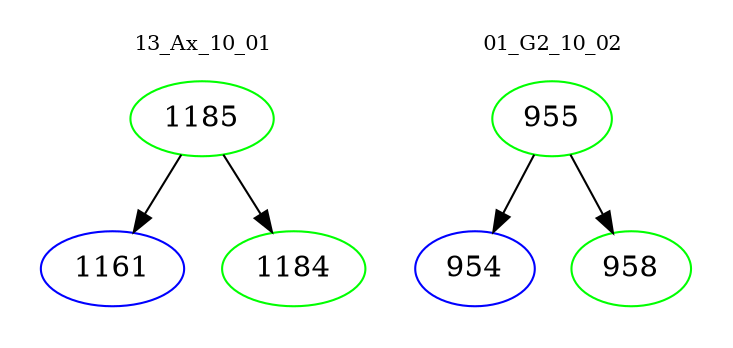 digraph{
subgraph cluster_0 {
color = white
label = "13_Ax_10_01";
fontsize=10;
T0_1185 [label="1185", color="green"]
T0_1185 -> T0_1161 [color="black"]
T0_1161 [label="1161", color="blue"]
T0_1185 -> T0_1184 [color="black"]
T0_1184 [label="1184", color="green"]
}
subgraph cluster_1 {
color = white
label = "01_G2_10_02";
fontsize=10;
T1_955 [label="955", color="green"]
T1_955 -> T1_954 [color="black"]
T1_954 [label="954", color="blue"]
T1_955 -> T1_958 [color="black"]
T1_958 [label="958", color="green"]
}
}
